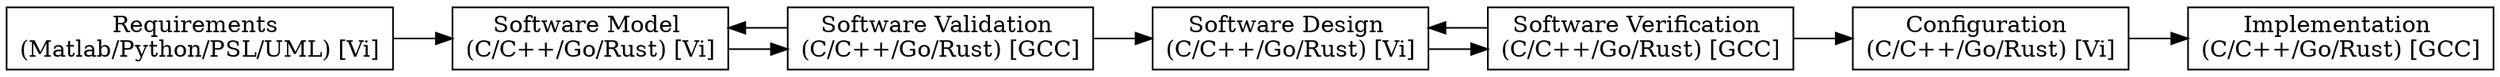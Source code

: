 digraph Project {
  // Introduction
  graph [rankdir = LR, splines=ortho];
  node[shape=record];

  // Blocks
  Requirements[label="Requirements \n(Matlab/Python/PSL/UML) [Vi]"];
  Model[label="Software Model \n(C/C++/Go/Rust) [Vi]"];
  Validation[label="Software Validation \n(C/C++/Go/Rust) [GCC]"];
  Design[label="Software Design \n(C/C++/Go/Rust) [Vi]"];
  Verification[label="Software Verification \n(C/C++/Go/Rust) [GCC]"];
  Configuration[label="Configuration \n(C/C++/Go/Rust) [Vi]"];
  Implementation[label="Implementation \n(C/C++/Go/Rust) [GCC]"];

  // Sequence
  Requirements -> Model;
  Model -> Validation;
  Validation -> Design;
  Design -> Verification;
  Verification -> Configuration;
  Configuration -> Implementation;

  // Feedback
  Validation -> Model;
  Verification -> Design;
}

